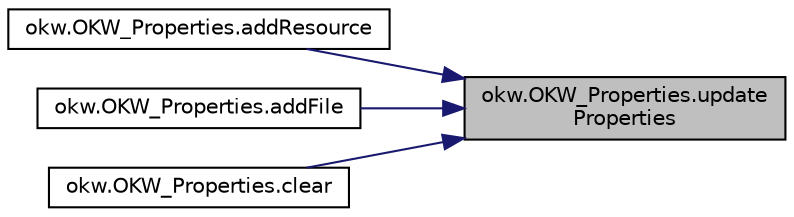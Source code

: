 digraph "okw.OKW_Properties.updateProperties"
{
 // INTERACTIVE_SVG=YES
 // LATEX_PDF_SIZE
  edge [fontname="Helvetica",fontsize="10",labelfontname="Helvetica",labelfontsize="10"];
  node [fontname="Helvetica",fontsize="10",shape=record];
  rankdir="RL";
  Node30 [label="okw.OKW_Properties.update\lProperties",height=0.2,width=0.4,color="black", fillcolor="grey75", style="filled", fontcolor="black",tooltip="Aktualisert/Lädt die Properties in der unter OKW_Properties beschriebene Weise."];
  Node30 -> Node31 [dir="back",color="midnightblue",fontsize="10",style="solid",fontname="Helvetica"];
  Node31 [label="okw.OKW_Properties.addResource",height=0.2,width=0.4,color="black", fillcolor="white", style="filled",URL="$classokw_1_1_o_k_w___properties.html#ad170c832264ab27c615f6e1bf2e8e8d3",tooltip="Eine .Properties-Datei aus dem Resource-Verzeichniss zur Liste OKW_Properties.ResoursesProperties hin..."];
  Node30 -> Node32 [dir="back",color="midnightblue",fontsize="10",style="solid",fontname="Helvetica"];
  Node32 [label="okw.OKW_Properties.addFile",height=0.2,width=0.4,color="black", fillcolor="white", style="filled",URL="$classokw_1_1_o_k_w___properties.html#aaa5b5e0b2825e95ec2e1e922b31df43f",tooltip="Eine *.Properties-Datei zur Liste OKW_Properties.FileProperties hinzufügen."];
  Node30 -> Node33 [dir="back",color="midnightblue",fontsize="10",style="solid",fontname="Helvetica"];
  Node33 [label="okw.OKW_Properties.clear",height=0.2,width=0.4,color="black", fillcolor="white", style="filled",URL="$classokw_1_1_o_k_w___properties.html#ae6abfc9b12873c330e6d5479cd5d682c",tooltip="Löscht die Properties Listen."];
}
